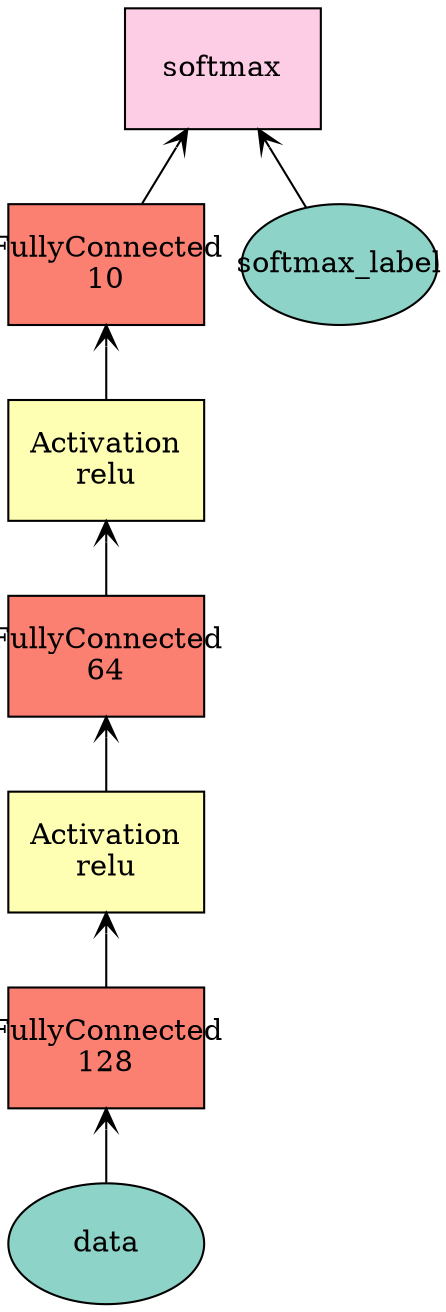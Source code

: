 digraph plot {
	data [label=data fillcolor="#8dd3c7" fixedsize=true height=0.8034 shape=oval style=filled width=1.3]
	fc1 [label="FullyConnected\n128" fillcolor="#fb8072" fixedsize=true height=0.8034 shape=box style=filled width=1.3]
	relu1 [label="Activation\nrelu" fillcolor="#ffffb3" fixedsize=true height=0.8034 shape=box style=filled width=1.3]
	fc2 [label="FullyConnected\n64" fillcolor="#fb8072" fixedsize=true height=0.8034 shape=box style=filled width=1.3]
	relu2 [label="Activation\nrelu" fillcolor="#ffffb3" fixedsize=true height=0.8034 shape=box style=filled width=1.3]
	fc3 [label="FullyConnected\n10" fillcolor="#fb8072" fixedsize=true height=0.8034 shape=box style=filled width=1.3]
	softmax_label [label=softmax_label fillcolor="#8dd3c7" fixedsize=true height=0.8034 shape=oval style=filled width=1.3]
	softmax [label=softmax fillcolor="#fccde5" fixedsize=true height=0.8034 shape=box style=filled width=1.3]
	fc1 -> data [arrowtail=open dir=back]
	relu1 -> fc1 [arrowtail=open dir=back]
	fc2 -> relu1 [arrowtail=open dir=back]
	relu2 -> fc2 [arrowtail=open dir=back]
	fc3 -> relu2 [arrowtail=open dir=back]
	softmax -> fc3 [arrowtail=open dir=back]
	softmax -> softmax_label [arrowtail=open dir=back]
}
